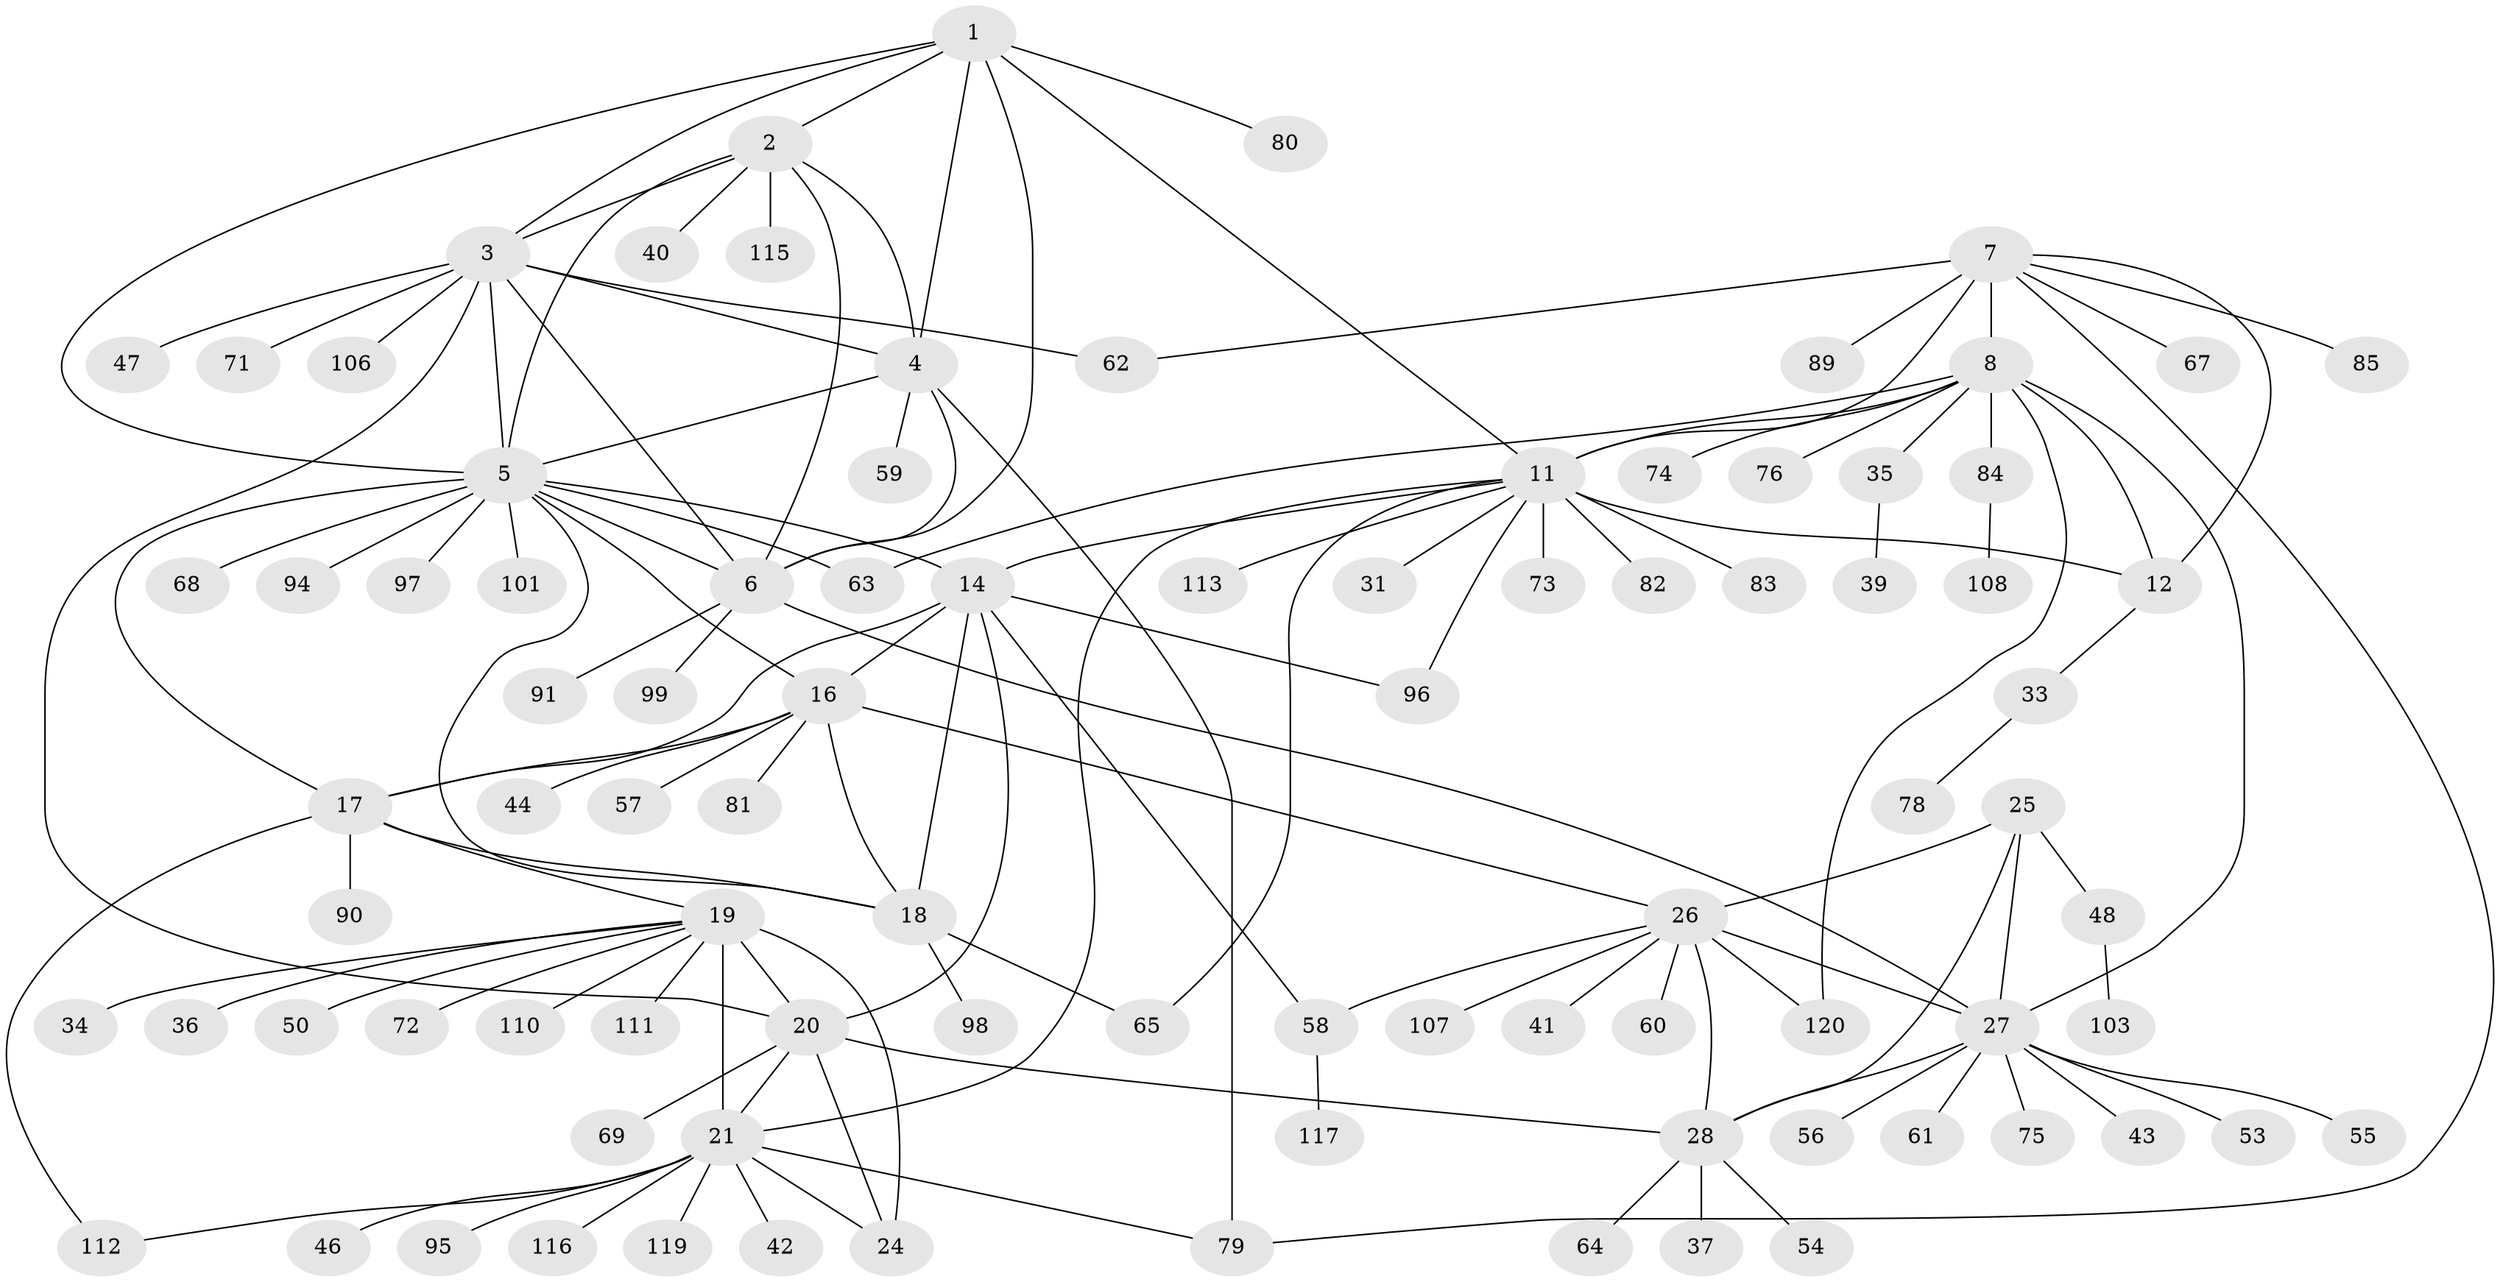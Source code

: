 // original degree distribution, {8: 0.041666666666666664, 7: 0.05, 11: 0.008333333333333333, 9: 0.06666666666666667, 10: 0.03333333333333333, 15: 0.008333333333333333, 6: 0.025, 12: 0.008333333333333333, 5: 0.008333333333333333, 1: 0.5666666666666667, 2: 0.15833333333333333, 3: 0.025}
// Generated by graph-tools (version 1.1) at 2025/42/03/06/25 10:42:09]
// undirected, 91 vertices, 131 edges
graph export_dot {
graph [start="1"]
  node [color=gray90,style=filled];
  1 [super="+38"];
  2;
  3 [super="+88"];
  4 [super="+92"];
  5 [super="+13"];
  6 [super="+45"];
  7 [super="+10"];
  8 [super="+9"];
  11 [super="+66"];
  12;
  14 [super="+15"];
  16 [super="+114"];
  17 [super="+102"];
  18 [super="+104"];
  19 [super="+23"];
  20 [super="+32"];
  21 [super="+22"];
  24 [super="+70"];
  25 [super="+86"];
  26 [super="+49"];
  27 [super="+29"];
  28 [super="+30"];
  31;
  33 [super="+52"];
  34 [super="+109"];
  35;
  36;
  37;
  39;
  40;
  41 [super="+118"];
  42;
  43;
  44;
  46 [super="+51"];
  47;
  48;
  50;
  53 [super="+100"];
  54;
  55;
  56 [super="+105"];
  57;
  58 [super="+93"];
  59;
  60;
  61;
  62;
  63;
  64;
  65;
  67;
  68;
  69;
  71;
  72 [super="+77"];
  73;
  74;
  75;
  76;
  78;
  79 [super="+87"];
  80;
  81;
  82;
  83;
  84;
  85;
  89;
  90;
  91;
  94;
  95;
  96;
  97;
  98;
  99;
  101;
  103;
  106;
  107;
  108;
  110;
  111;
  112;
  113;
  115;
  116;
  117;
  119;
  120;
  1 -- 2;
  1 -- 3;
  1 -- 4;
  1 -- 5;
  1 -- 6;
  1 -- 11;
  1 -- 80;
  2 -- 3;
  2 -- 4;
  2 -- 5;
  2 -- 6;
  2 -- 40;
  2 -- 115;
  3 -- 4;
  3 -- 5;
  3 -- 6;
  3 -- 20;
  3 -- 47;
  3 -- 62;
  3 -- 71;
  3 -- 106;
  4 -- 5;
  4 -- 6;
  4 -- 59;
  4 -- 79;
  5 -- 6;
  5 -- 97;
  5 -- 68;
  5 -- 101;
  5 -- 14 [weight=2];
  5 -- 16;
  5 -- 17;
  5 -- 18;
  5 -- 94;
  5 -- 63;
  6 -- 27;
  6 -- 91;
  6 -- 99;
  7 -- 8 [weight=4];
  7 -- 11 [weight=2];
  7 -- 12 [weight=2];
  7 -- 62;
  7 -- 85;
  7 -- 89;
  7 -- 67;
  7 -- 79;
  8 -- 11 [weight=2];
  8 -- 12 [weight=2];
  8 -- 27;
  8 -- 63;
  8 -- 35;
  8 -- 74;
  8 -- 76;
  8 -- 84;
  8 -- 120;
  11 -- 12;
  11 -- 21;
  11 -- 31;
  11 -- 65;
  11 -- 73;
  11 -- 82;
  11 -- 83;
  11 -- 96;
  11 -- 14;
  11 -- 113;
  12 -- 33;
  14 -- 16 [weight=2];
  14 -- 17 [weight=2];
  14 -- 18 [weight=2];
  14 -- 58;
  14 -- 96;
  14 -- 20;
  16 -- 17;
  16 -- 18;
  16 -- 26;
  16 -- 44;
  16 -- 57;
  16 -- 81;
  17 -- 18;
  17 -- 19;
  17 -- 90;
  17 -- 112;
  18 -- 65;
  18 -- 98;
  19 -- 20 [weight=2];
  19 -- 21 [weight=4];
  19 -- 24 [weight=2];
  19 -- 110;
  19 -- 34;
  19 -- 36;
  19 -- 72;
  19 -- 111;
  19 -- 50;
  20 -- 21 [weight=2];
  20 -- 24;
  20 -- 28;
  20 -- 69;
  21 -- 24 [weight=2];
  21 -- 46;
  21 -- 79;
  21 -- 112;
  21 -- 42;
  21 -- 116;
  21 -- 119;
  21 -- 95;
  25 -- 26;
  25 -- 27 [weight=2];
  25 -- 28 [weight=2];
  25 -- 48;
  26 -- 27 [weight=2];
  26 -- 28 [weight=2];
  26 -- 41;
  26 -- 60;
  26 -- 107;
  26 -- 120;
  26 -- 58;
  27 -- 28 [weight=4];
  27 -- 56;
  27 -- 75;
  27 -- 43;
  27 -- 53;
  27 -- 55;
  27 -- 61;
  28 -- 37;
  28 -- 54;
  28 -- 64;
  33 -- 78;
  35 -- 39;
  48 -- 103;
  58 -- 117;
  84 -- 108;
}
